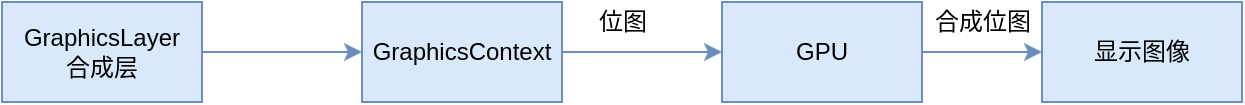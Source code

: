 <mxfile version="20.0.1" type="github">
  <diagram id="RmGJ59pMcFpoBnkh9QOx" name="第 1 页">
    <mxGraphModel dx="1833" dy="1032" grid="1" gridSize="10" guides="1" tooltips="1" connect="1" arrows="1" fold="1" page="1" pageScale="1" pageWidth="827" pageHeight="1169" math="0" shadow="0">
      <root>
        <mxCell id="0" />
        <mxCell id="1" parent="0" />
        <mxCell id="AI98fpEOvPEI3qGAAj4D-5" style="edgeStyle=orthogonalEdgeStyle;rounded=0;orthogonalLoop=1;jettySize=auto;html=1;exitX=1;exitY=0.5;exitDx=0;exitDy=0;fillColor=#dae8fc;strokeColor=#6c8ebf;" edge="1" parent="1" source="AI98fpEOvPEI3qGAAj4D-1" target="AI98fpEOvPEI3qGAAj4D-2">
          <mxGeometry relative="1" as="geometry" />
        </mxCell>
        <mxCell id="AI98fpEOvPEI3qGAAj4D-1" value="GraphicsLayer&lt;br&gt;合成层" style="rounded=0;whiteSpace=wrap;html=1;fillColor=#dae8fc;strokeColor=#6c8ebf;" vertex="1" parent="1">
          <mxGeometry x="50" y="230" width="100" height="50" as="geometry" />
        </mxCell>
        <mxCell id="AI98fpEOvPEI3qGAAj4D-6" style="edgeStyle=orthogonalEdgeStyle;rounded=0;orthogonalLoop=1;jettySize=auto;html=1;exitX=1;exitY=0.5;exitDx=0;exitDy=0;fillColor=#dae8fc;strokeColor=#6c8ebf;" edge="1" parent="1" source="AI98fpEOvPEI3qGAAj4D-2" target="AI98fpEOvPEI3qGAAj4D-3">
          <mxGeometry relative="1" as="geometry" />
        </mxCell>
        <mxCell id="AI98fpEOvPEI3qGAAj4D-2" value="GraphicsContext" style="rounded=0;whiteSpace=wrap;html=1;fillColor=#dae8fc;strokeColor=#6c8ebf;" vertex="1" parent="1">
          <mxGeometry x="230" y="230" width="100" height="50" as="geometry" />
        </mxCell>
        <mxCell id="AI98fpEOvPEI3qGAAj4D-7" style="edgeStyle=orthogonalEdgeStyle;rounded=0;orthogonalLoop=1;jettySize=auto;html=1;exitX=1;exitY=0.5;exitDx=0;exitDy=0;entryX=0;entryY=0.5;entryDx=0;entryDy=0;fillColor=#dae8fc;strokeColor=#6c8ebf;" edge="1" parent="1" source="AI98fpEOvPEI3qGAAj4D-3" target="AI98fpEOvPEI3qGAAj4D-4">
          <mxGeometry relative="1" as="geometry" />
        </mxCell>
        <mxCell id="AI98fpEOvPEI3qGAAj4D-3" value="GPU" style="rounded=0;whiteSpace=wrap;html=1;fillColor=#dae8fc;strokeColor=#6c8ebf;" vertex="1" parent="1">
          <mxGeometry x="410" y="230" width="100" height="50" as="geometry" />
        </mxCell>
        <mxCell id="AI98fpEOvPEI3qGAAj4D-4" value="显示图像" style="rounded=0;whiteSpace=wrap;html=1;fillColor=#dae8fc;strokeColor=#6c8ebf;" vertex="1" parent="1">
          <mxGeometry x="570" y="230" width="100" height="50" as="geometry" />
        </mxCell>
        <mxCell id="AI98fpEOvPEI3qGAAj4D-8" value="位图" style="text;html=1;align=center;verticalAlign=middle;resizable=0;points=[];autosize=1;strokeColor=none;fillColor=none;" vertex="1" parent="1">
          <mxGeometry x="340" y="230" width="40" height="20" as="geometry" />
        </mxCell>
        <mxCell id="AI98fpEOvPEI3qGAAj4D-9" value="合成位图" style="text;html=1;align=center;verticalAlign=middle;resizable=0;points=[];autosize=1;strokeColor=none;fillColor=none;" vertex="1" parent="1">
          <mxGeometry x="510" y="230" width="60" height="20" as="geometry" />
        </mxCell>
      </root>
    </mxGraphModel>
  </diagram>
</mxfile>
